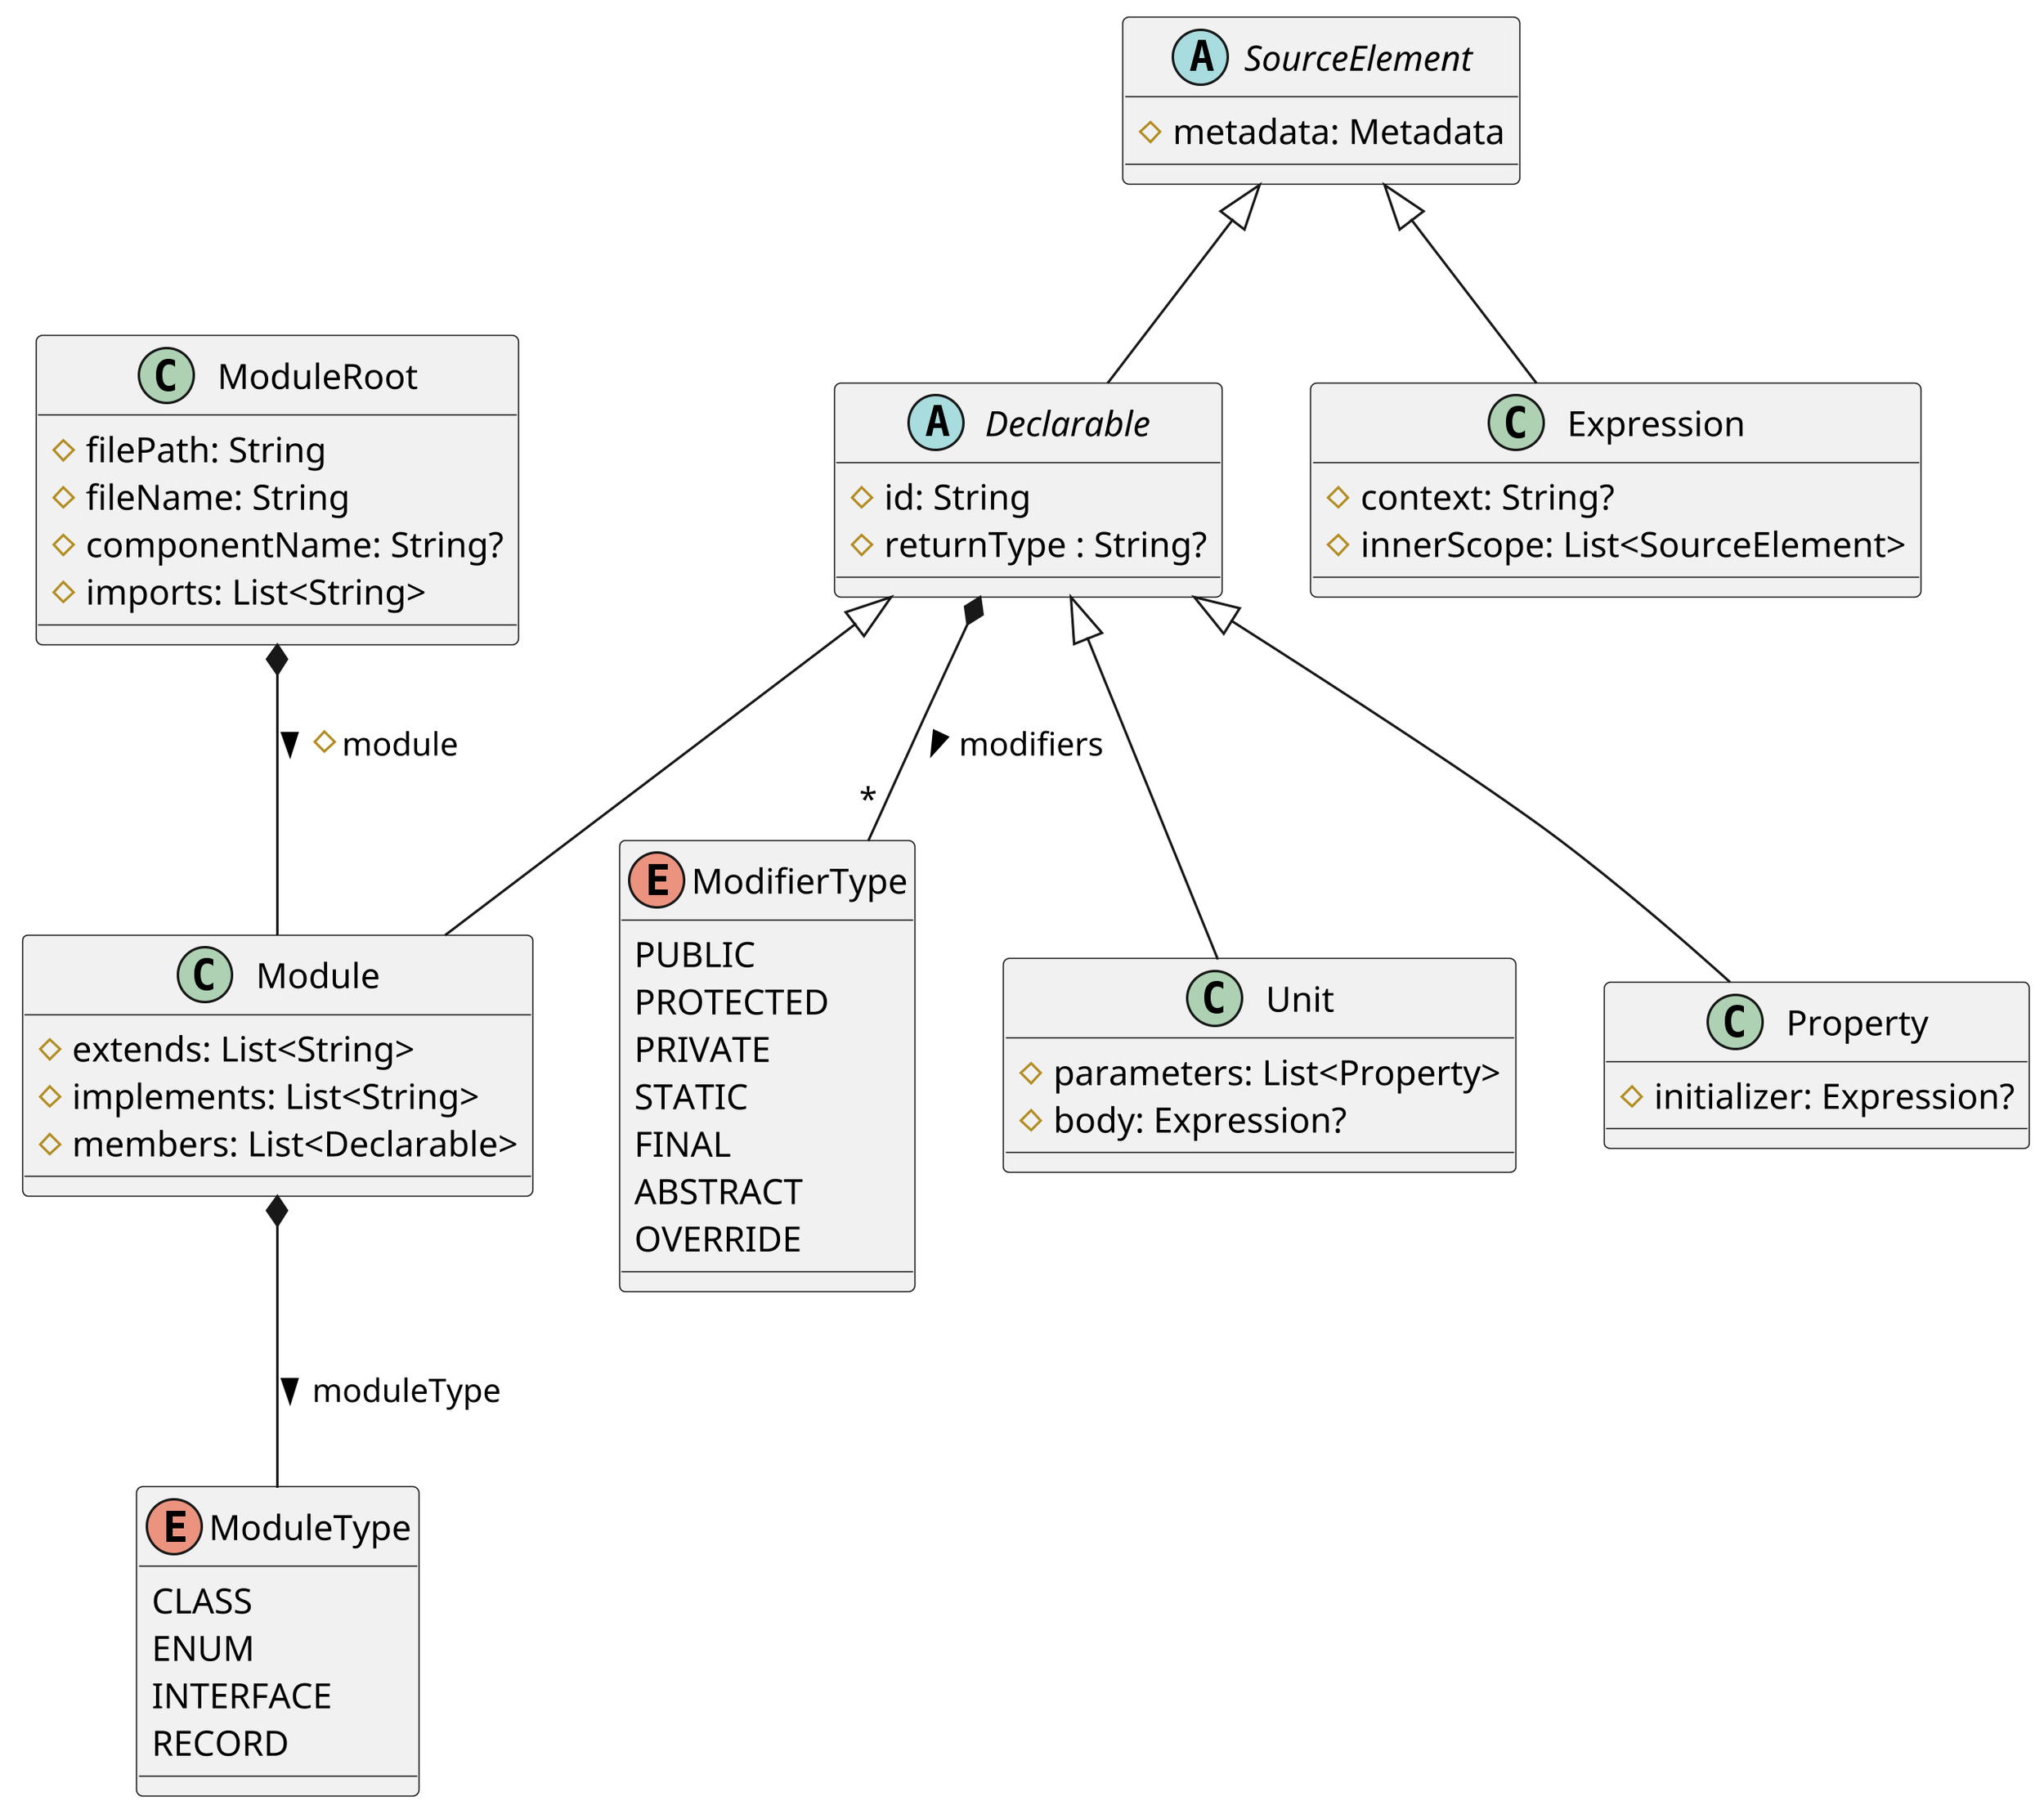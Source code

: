 @startuml
skinparam dpi 300

class ModuleRoot
class Module
abstract class Declarable
abstract class SourceElement

enum ModuleType {
    CLASS
    ENUM
    INTERFACE
    RECORD
}

enum ModifierType {
    PUBLIC
    PROTECTED
    PRIVATE
    STATIC
    FINAL
    ABSTRACT
    OVERRIDE
}

ModuleRoot : # filePath: String
ModuleRoot : # fileName: String
ModuleRoot : # componentName: String?
ModuleRoot : # imports: List<String>
ModuleRoot *-- Module: # module >

SourceElement : # metadata: Metadata

SourceElement <|-- Declarable
SourceElement <|-- Expression

Declarable : # id: String
Declarable : # returnType : String?
Declarable *-- "*" ModifierType : modifiers >

Declarable <|-- Module
Declarable <|-- Unit
Declarable <|-- Property

Module : # extends: List<String>
Module : # implements: List<String>
Module : # members: List<Declarable>
Module *-- ModuleType : moduleType >

Unit : # parameters: List<Property>
Unit : # body: Expression?

Property : # initializer: Expression?

Expression : # context: String?
Expression : # innerScope: List<SourceElement>

@enduml
